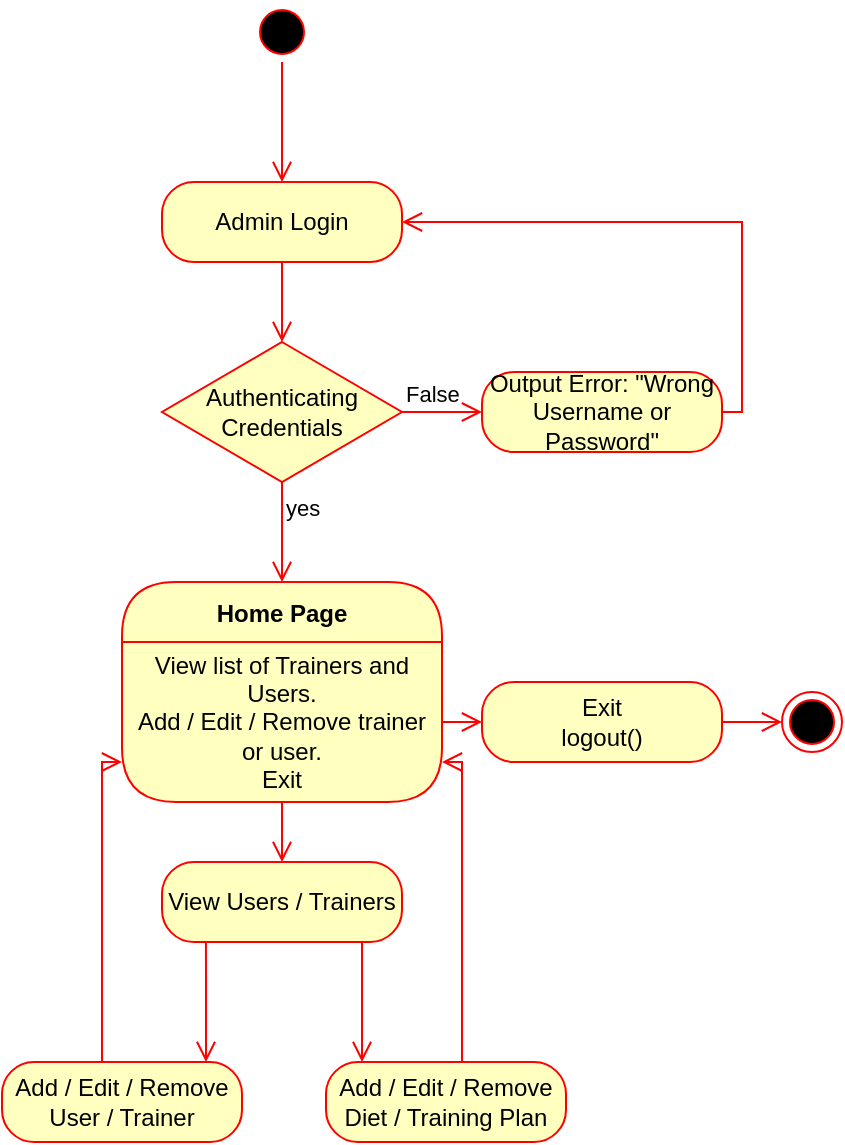 <mxfile version="17.5.0" type="device"><diagram id="6QSLceJCP2lWpduU8eoM" name="Page-1"><mxGraphModel dx="1221" dy="653" grid="1" gridSize="10" guides="1" tooltips="1" connect="1" arrows="1" fold="1" page="1" pageScale="1" pageWidth="850" pageHeight="1100" math="0" shadow="0"><root><mxCell id="0"/><mxCell id="1" parent="0"/><mxCell id="DDgj2Yy_t3fm6PgHTN1s-1" value="" style="ellipse;html=1;shape=startState;fillColor=#000000;strokeColor=#ff0000;" vertex="1" parent="1"><mxGeometry x="405" y="40" width="30" height="30" as="geometry"/></mxCell><mxCell id="DDgj2Yy_t3fm6PgHTN1s-2" value="" style="edgeStyle=orthogonalEdgeStyle;html=1;verticalAlign=bottom;endArrow=open;endSize=8;strokeColor=#ff0000;rounded=0;entryX=0.5;entryY=0;entryDx=0;entryDy=0;" edge="1" source="DDgj2Yy_t3fm6PgHTN1s-1" parent="1" target="DDgj2Yy_t3fm6PgHTN1s-3"><mxGeometry relative="1" as="geometry"><mxPoint x="425" y="130" as="targetPoint"/></mxGeometry></mxCell><mxCell id="DDgj2Yy_t3fm6PgHTN1s-3" value="Admin Login" style="rounded=1;whiteSpace=wrap;html=1;arcSize=40;fontColor=#000000;fillColor=#ffffc0;strokeColor=#ff0000;" vertex="1" parent="1"><mxGeometry x="360" y="130" width="120" height="40" as="geometry"/></mxCell><mxCell id="DDgj2Yy_t3fm6PgHTN1s-4" value="" style="edgeStyle=orthogonalEdgeStyle;html=1;verticalAlign=bottom;endArrow=open;endSize=8;strokeColor=#ff0000;rounded=0;entryX=0.5;entryY=0;entryDx=0;entryDy=0;" edge="1" source="DDgj2Yy_t3fm6PgHTN1s-3" parent="1" target="DDgj2Yy_t3fm6PgHTN1s-5"><mxGeometry relative="1" as="geometry"><mxPoint x="410" y="210" as="targetPoint"/></mxGeometry></mxCell><mxCell id="DDgj2Yy_t3fm6PgHTN1s-5" value="Authenticating Credentials" style="rhombus;whiteSpace=wrap;html=1;fillColor=#ffffc0;strokeColor=#ff0000;" vertex="1" parent="1"><mxGeometry x="360" y="210" width="120" height="70" as="geometry"/></mxCell><mxCell id="DDgj2Yy_t3fm6PgHTN1s-6" value="False" style="edgeStyle=orthogonalEdgeStyle;html=1;align=left;verticalAlign=bottom;endArrow=open;endSize=8;strokeColor=#ff0000;rounded=0;entryX=0;entryY=0.5;entryDx=0;entryDy=0;" edge="1" source="DDgj2Yy_t3fm6PgHTN1s-5" parent="1" target="DDgj2Yy_t3fm6PgHTN1s-8"><mxGeometry x="-1" relative="1" as="geometry"><mxPoint x="560" y="250" as="targetPoint"/></mxGeometry></mxCell><mxCell id="DDgj2Yy_t3fm6PgHTN1s-7" value="yes" style="edgeStyle=orthogonalEdgeStyle;html=1;align=left;verticalAlign=top;endArrow=open;endSize=8;strokeColor=#ff0000;rounded=0;entryX=0.5;entryY=0;entryDx=0;entryDy=0;" edge="1" source="DDgj2Yy_t3fm6PgHTN1s-5" parent="1" target="DDgj2Yy_t3fm6PgHTN1s-12"><mxGeometry x="-1" relative="1" as="geometry"><mxPoint x="420" y="330" as="targetPoint"/></mxGeometry></mxCell><mxCell id="DDgj2Yy_t3fm6PgHTN1s-8" value="Output Error: &quot;Wrong Username or Password&quot;" style="rounded=1;whiteSpace=wrap;html=1;arcSize=40;fontColor=#000000;fillColor=#ffffc0;strokeColor=#ff0000;" vertex="1" parent="1"><mxGeometry x="520" y="225" width="120" height="40" as="geometry"/></mxCell><mxCell id="DDgj2Yy_t3fm6PgHTN1s-9" value="" style="edgeStyle=orthogonalEdgeStyle;html=1;verticalAlign=bottom;endArrow=open;endSize=8;strokeColor=#ff0000;rounded=0;entryX=1;entryY=0.5;entryDx=0;entryDy=0;" edge="1" source="DDgj2Yy_t3fm6PgHTN1s-8" parent="1" target="DDgj2Yy_t3fm6PgHTN1s-3"><mxGeometry relative="1" as="geometry"><mxPoint x="650" y="320" as="targetPoint"/><Array as="points"><mxPoint x="650" y="245"/><mxPoint x="650" y="150"/></Array></mxGeometry></mxCell><mxCell id="DDgj2Yy_t3fm6PgHTN1s-12" value="Home Page" style="swimlane;fontStyle=1;align=center;verticalAlign=middle;childLayout=stackLayout;horizontal=1;startSize=30;horizontalStack=0;resizeParent=0;resizeLast=1;container=0;fontColor=#000000;collapsible=0;rounded=1;arcSize=30;strokeColor=#ff0000;fillColor=#ffffc0;swimlaneFillColor=#ffffc0;dropTarget=0;" vertex="1" parent="1"><mxGeometry x="340" y="330" width="160" height="110" as="geometry"/></mxCell><mxCell id="DDgj2Yy_t3fm6PgHTN1s-13" value="View list of Trainers and Users.&lt;br&gt;Add / Edit / Remove trainer or user.&lt;br&gt;Exit" style="text;html=1;strokeColor=none;fillColor=none;align=center;verticalAlign=middle;spacingLeft=4;spacingRight=4;whiteSpace=wrap;overflow=hidden;rotatable=0;fontColor=#000000;" vertex="1" parent="DDgj2Yy_t3fm6PgHTN1s-12"><mxGeometry y="30" width="160" height="80" as="geometry"/></mxCell><mxCell id="DDgj2Yy_t3fm6PgHTN1s-14" value="" style="edgeStyle=orthogonalEdgeStyle;html=1;verticalAlign=bottom;endArrow=open;endSize=8;strokeColor=#ff0000;rounded=0;" edge="1" source="DDgj2Yy_t3fm6PgHTN1s-12" parent="1"><mxGeometry relative="1" as="geometry"><mxPoint x="420" y="470" as="targetPoint"/></mxGeometry></mxCell><mxCell id="DDgj2Yy_t3fm6PgHTN1s-17" value="" style="edgeStyle=orthogonalEdgeStyle;html=1;verticalAlign=bottom;endArrow=open;endSize=8;strokeColor=#ff0000;rounded=0;exitX=1;exitY=0.5;exitDx=0;exitDy=0;" edge="1" parent="1" source="DDgj2Yy_t3fm6PgHTN1s-13" target="DDgj2Yy_t3fm6PgHTN1s-18"><mxGeometry relative="1" as="geometry"><mxPoint x="640" y="400" as="targetPoint"/><mxPoint x="570" y="390" as="sourcePoint"/></mxGeometry></mxCell><mxCell id="DDgj2Yy_t3fm6PgHTN1s-18" value="Exit&lt;br&gt;logout()" style="rounded=1;whiteSpace=wrap;html=1;arcSize=40;fontColor=#000000;fillColor=#ffffc0;strokeColor=#ff0000;" vertex="1" parent="1"><mxGeometry x="520" y="380" width="120" height="40" as="geometry"/></mxCell><mxCell id="DDgj2Yy_t3fm6PgHTN1s-20" value="" style="ellipse;html=1;shape=endState;fillColor=#000000;strokeColor=#ff0000;" vertex="1" parent="1"><mxGeometry x="670" y="385" width="30" height="30" as="geometry"/></mxCell><mxCell id="DDgj2Yy_t3fm6PgHTN1s-23" value="" style="edgeStyle=orthogonalEdgeStyle;html=1;align=left;verticalAlign=bottom;endArrow=open;endSize=8;strokeColor=#ff0000;rounded=0;entryX=0;entryY=0.5;entryDx=0;entryDy=0;exitX=1;exitY=0.5;exitDx=0;exitDy=0;" edge="1" parent="1" source="DDgj2Yy_t3fm6PgHTN1s-18" target="DDgj2Yy_t3fm6PgHTN1s-20"><mxGeometry x="-1" relative="1" as="geometry"><mxPoint x="530" y="255" as="targetPoint"/><mxPoint x="620" y="320" as="sourcePoint"/></mxGeometry></mxCell><mxCell id="DDgj2Yy_t3fm6PgHTN1s-27" value="View Users / Trainers" style="rounded=1;whiteSpace=wrap;html=1;arcSize=40;fontColor=#000000;fillColor=#ffffc0;strokeColor=#ff0000;" vertex="1" parent="1"><mxGeometry x="360" y="470" width="120" height="40" as="geometry"/></mxCell><mxCell id="DDgj2Yy_t3fm6PgHTN1s-28" value="" style="edgeStyle=orthogonalEdgeStyle;html=1;verticalAlign=bottom;endArrow=open;endSize=8;strokeColor=#ff0000;rounded=0;" edge="1" source="DDgj2Yy_t3fm6PgHTN1s-27" parent="1"><mxGeometry relative="1" as="geometry"><mxPoint x="460" y="570" as="targetPoint"/><Array as="points"><mxPoint x="460" y="570"/></Array></mxGeometry></mxCell><mxCell id="DDgj2Yy_t3fm6PgHTN1s-29" value="" style="edgeStyle=orthogonalEdgeStyle;html=1;verticalAlign=bottom;endArrow=open;endSize=8;strokeColor=#ff0000;rounded=0;exitX=0.183;exitY=1.005;exitDx=0;exitDy=0;exitPerimeter=0;" edge="1" parent="1" source="DDgj2Yy_t3fm6PgHTN1s-27"><mxGeometry relative="1" as="geometry"><mxPoint x="382" y="570" as="targetPoint"/><mxPoint x="470" y="520" as="sourcePoint"/><Array as="points"><mxPoint x="382" y="530"/><mxPoint x="382" y="530"/></Array></mxGeometry></mxCell><mxCell id="DDgj2Yy_t3fm6PgHTN1s-30" value="Add / Edit / Remove&lt;br&gt;User / Trainer" style="rounded=1;whiteSpace=wrap;html=1;arcSize=40;fontColor=#000000;fillColor=#ffffc0;strokeColor=#ff0000;" vertex="1" parent="1"><mxGeometry x="280" y="570" width="120" height="40" as="geometry"/></mxCell><mxCell id="DDgj2Yy_t3fm6PgHTN1s-31" value="" style="edgeStyle=orthogonalEdgeStyle;html=1;verticalAlign=bottom;endArrow=open;endSize=8;strokeColor=#ff0000;rounded=0;entryX=0;entryY=0.75;entryDx=0;entryDy=0;" edge="1" source="DDgj2Yy_t3fm6PgHTN1s-30" parent="1" target="DDgj2Yy_t3fm6PgHTN1s-13"><mxGeometry relative="1" as="geometry"><mxPoint x="340" y="670" as="targetPoint"/><Array as="points"><mxPoint x="330" y="420"/></Array></mxGeometry></mxCell><mxCell id="DDgj2Yy_t3fm6PgHTN1s-32" value="Add / Edit / Remove&lt;br&gt;Diet / Training Plan" style="rounded=1;whiteSpace=wrap;html=1;arcSize=40;fontColor=#000000;fillColor=#ffffc0;strokeColor=#ff0000;" vertex="1" parent="1"><mxGeometry x="442" y="570" width="120" height="40" as="geometry"/></mxCell><mxCell id="DDgj2Yy_t3fm6PgHTN1s-33" value="" style="edgeStyle=orthogonalEdgeStyle;html=1;verticalAlign=bottom;endArrow=open;endSize=8;strokeColor=#ff0000;rounded=0;entryX=1;entryY=0.75;entryDx=0;entryDy=0;" edge="1" source="DDgj2Yy_t3fm6PgHTN1s-32" parent="1" target="DDgj2Yy_t3fm6PgHTN1s-13"><mxGeometry relative="1" as="geometry"><mxPoint x="502" y="670" as="targetPoint"/><Array as="points"><mxPoint x="510" y="420"/></Array></mxGeometry></mxCell></root></mxGraphModel></diagram></mxfile>